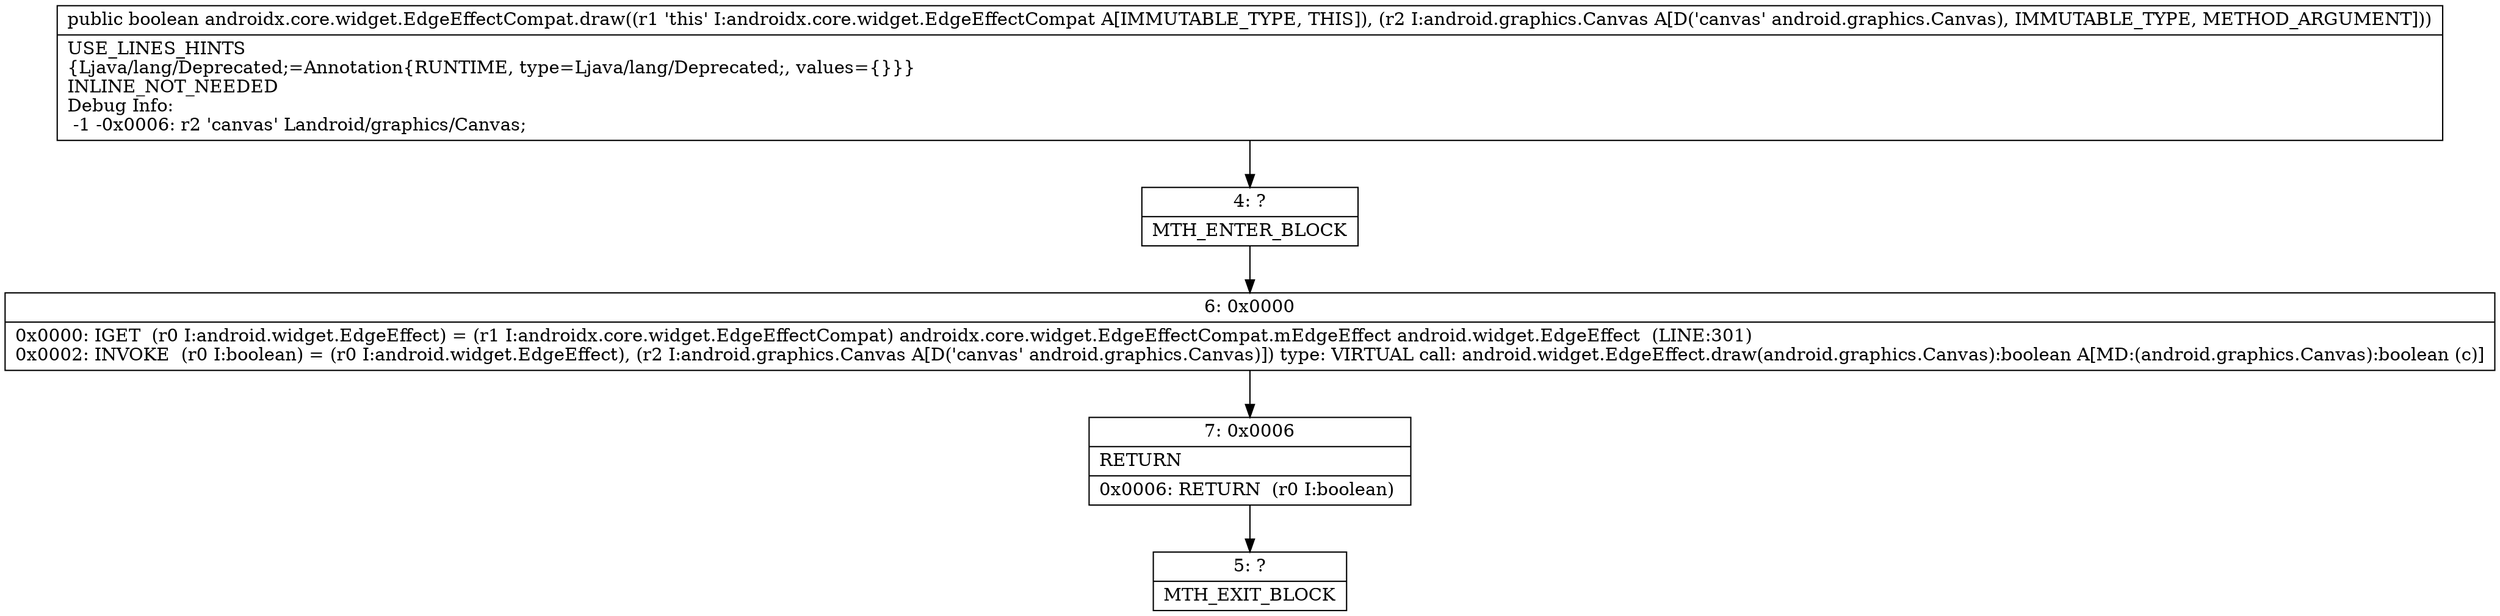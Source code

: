 digraph "CFG forandroidx.core.widget.EdgeEffectCompat.draw(Landroid\/graphics\/Canvas;)Z" {
Node_4 [shape=record,label="{4\:\ ?|MTH_ENTER_BLOCK\l}"];
Node_6 [shape=record,label="{6\:\ 0x0000|0x0000: IGET  (r0 I:android.widget.EdgeEffect) = (r1 I:androidx.core.widget.EdgeEffectCompat) androidx.core.widget.EdgeEffectCompat.mEdgeEffect android.widget.EdgeEffect  (LINE:301)\l0x0002: INVOKE  (r0 I:boolean) = (r0 I:android.widget.EdgeEffect), (r2 I:android.graphics.Canvas A[D('canvas' android.graphics.Canvas)]) type: VIRTUAL call: android.widget.EdgeEffect.draw(android.graphics.Canvas):boolean A[MD:(android.graphics.Canvas):boolean (c)]\l}"];
Node_7 [shape=record,label="{7\:\ 0x0006|RETURN\l|0x0006: RETURN  (r0 I:boolean) \l}"];
Node_5 [shape=record,label="{5\:\ ?|MTH_EXIT_BLOCK\l}"];
MethodNode[shape=record,label="{public boolean androidx.core.widget.EdgeEffectCompat.draw((r1 'this' I:androidx.core.widget.EdgeEffectCompat A[IMMUTABLE_TYPE, THIS]), (r2 I:android.graphics.Canvas A[D('canvas' android.graphics.Canvas), IMMUTABLE_TYPE, METHOD_ARGUMENT]))  | USE_LINES_HINTS\l\{Ljava\/lang\/Deprecated;=Annotation\{RUNTIME, type=Ljava\/lang\/Deprecated;, values=\{\}\}\}\lINLINE_NOT_NEEDED\lDebug Info:\l  \-1 \-0x0006: r2 'canvas' Landroid\/graphics\/Canvas;\l}"];
MethodNode -> Node_4;Node_4 -> Node_6;
Node_6 -> Node_7;
Node_7 -> Node_5;
}

